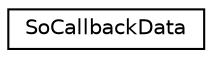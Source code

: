 digraph "Graphical Class Hierarchy"
{
 // LATEX_PDF_SIZE
  edge [fontname="Helvetica",fontsize="10",labelfontname="Helvetica",labelfontsize="10"];
  node [fontname="Helvetica",fontsize="10",shape=record];
  rankdir="LR";
  Node0 [label="SoCallbackData",height=0.2,width=0.4,color="black", fillcolor="white", style="filled",URL="$classSoCallbackData.html",tooltip=" "];
}
